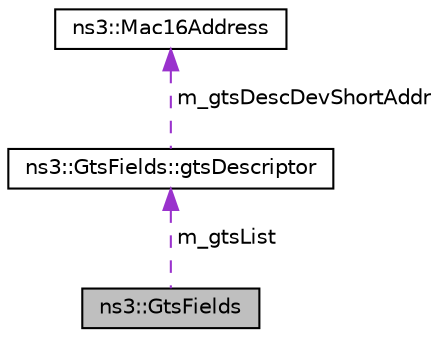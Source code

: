 digraph "ns3::GtsFields"
{
 // LATEX_PDF_SIZE
  edge [fontname="Helvetica",fontsize="10",labelfontname="Helvetica",labelfontsize="10"];
  node [fontname="Helvetica",fontsize="10",shape=record];
  Node1 [label="ns3::GtsFields",height=0.2,width=0.4,color="black", fillcolor="grey75", style="filled", fontcolor="black",tooltip="Represent the GTS information fields."];
  Node2 -> Node1 [dir="back",color="darkorchid3",fontsize="10",style="dashed",label=" m_gtsList" ,fontname="Helvetica"];
  Node2 [label="ns3::GtsFields::gtsDescriptor",height=0.2,width=0.4,color="black", fillcolor="white", style="filled",URL="$structns3_1_1_gts_fields_1_1gts_descriptor.html",tooltip=" "];
  Node3 -> Node2 [dir="back",color="darkorchid3",fontsize="10",style="dashed",label=" m_gtsDescDevShortAddr" ,fontname="Helvetica"];
  Node3 [label="ns3::Mac16Address",height=0.2,width=0.4,color="black", fillcolor="white", style="filled",URL="$classns3_1_1_mac16_address.html",tooltip="This class can contain 16 bit addresses."];
}
